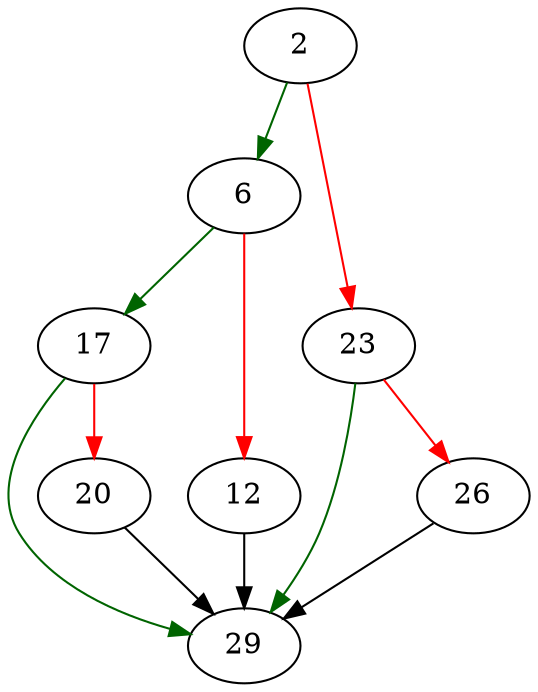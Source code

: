 strict digraph "prfield" {
	// Node definitions.
	2 [entry=true];
	6;
	23;
	17;
	12;
	29;
	20;
	26;

	// Edge definitions.
	2 -> 6 [
		color=darkgreen
		cond=true
	];
	2 -> 23 [
		color=red
		cond=false
	];
	6 -> 17 [
		color=darkgreen
		cond=true
	];
	6 -> 12 [
		color=red
		cond=false
	];
	23 -> 29 [
		color=darkgreen
		cond=true
	];
	23 -> 26 [
		color=red
		cond=false
	];
	17 -> 29 [
		color=darkgreen
		cond=true
	];
	17 -> 20 [
		color=red
		cond=false
	];
	12 -> 29;
	20 -> 29;
	26 -> 29;
}